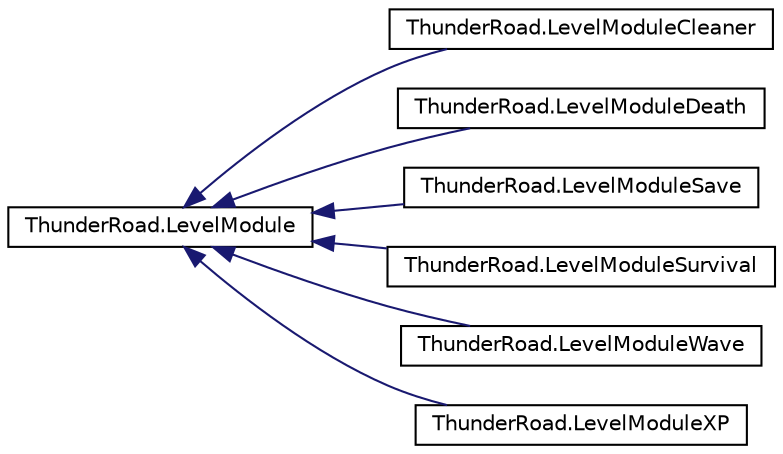 digraph "Graphical Class Hierarchy"
{
 // LATEX_PDF_SIZE
  edge [fontname="Helvetica",fontsize="10",labelfontname="Helvetica",labelfontsize="10"];
  node [fontname="Helvetica",fontsize="10",shape=record];
  rankdir="LR";
  Node0 [label="ThunderRoad.LevelModule",height=0.2,width=0.4,color="black", fillcolor="white", style="filled",URL="$class_thunder_road_1_1_level_module.html",tooltip="Class LevelModule."];
  Node0 -> Node1 [dir="back",color="midnightblue",fontsize="10",style="solid",fontname="Helvetica"];
  Node1 [label="ThunderRoad.LevelModuleCleaner",height=0.2,width=0.4,color="black", fillcolor="white", style="filled",URL="$class_thunder_road_1_1_level_module_cleaner.html",tooltip="Class LevelModuleCleaner. Implements the ThunderRoad.LevelModule"];
  Node0 -> Node2 [dir="back",color="midnightblue",fontsize="10",style="solid",fontname="Helvetica"];
  Node2 [label="ThunderRoad.LevelModuleDeath",height=0.2,width=0.4,color="black", fillcolor="white", style="filled",URL="$class_thunder_road_1_1_level_module_death.html",tooltip="Class LevelModuleDeath. Implements the ThunderRoad.LevelModule"];
  Node0 -> Node3 [dir="back",color="midnightblue",fontsize="10",style="solid",fontname="Helvetica"];
  Node3 [label="ThunderRoad.LevelModuleSave",height=0.2,width=0.4,color="black", fillcolor="white", style="filled",URL="$class_thunder_road_1_1_level_module_save.html",tooltip="Class LevelModuleSave. Implements the ThunderRoad.LevelModule"];
  Node0 -> Node4 [dir="back",color="midnightblue",fontsize="10",style="solid",fontname="Helvetica"];
  Node4 [label="ThunderRoad.LevelModuleSurvival",height=0.2,width=0.4,color="black", fillcolor="white", style="filled",URL="$class_thunder_road_1_1_level_module_survival.html",tooltip="Class LevelModuleSurvival. Implements the ThunderRoad.LevelModule"];
  Node0 -> Node5 [dir="back",color="midnightblue",fontsize="10",style="solid",fontname="Helvetica"];
  Node5 [label="ThunderRoad.LevelModuleWave",height=0.2,width=0.4,color="black", fillcolor="white", style="filled",URL="$class_thunder_road_1_1_level_module_wave.html",tooltip="Class LevelModuleWave. Implements the ThunderRoad.LevelModule"];
  Node0 -> Node6 [dir="back",color="midnightblue",fontsize="10",style="solid",fontname="Helvetica"];
  Node6 [label="ThunderRoad.LevelModuleXP",height=0.2,width=0.4,color="black", fillcolor="white", style="filled",URL="$class_thunder_road_1_1_level_module_x_p.html",tooltip="Class LevelModuleXP. Implements the ThunderRoad.LevelModule"];
}
